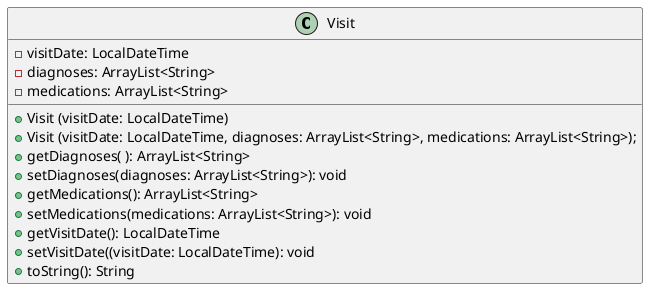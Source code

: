 @startuml
'https://plantuml.com/class-diagram

class Visit {
-visitDate: LocalDateTime
-diagnoses: ArrayList<String>
-medications: ArrayList<String>
+Visit (visitDate: LocalDateTime)
+Visit (visitDate: LocalDateTime, diagnoses: ArrayList<String>, medications: ArrayList<String>);
+getDiagnoses( ): ArrayList<String>
+setDiagnoses(diagnoses: ArrayList<String>): void
+getMedications(): ArrayList<String>
+setMedications(medications: ArrayList<String>): void
+getVisitDate(): LocalDateTime
+setVisitDate((visitDate: LocalDateTime): void
+toString(): String
}

@enduml